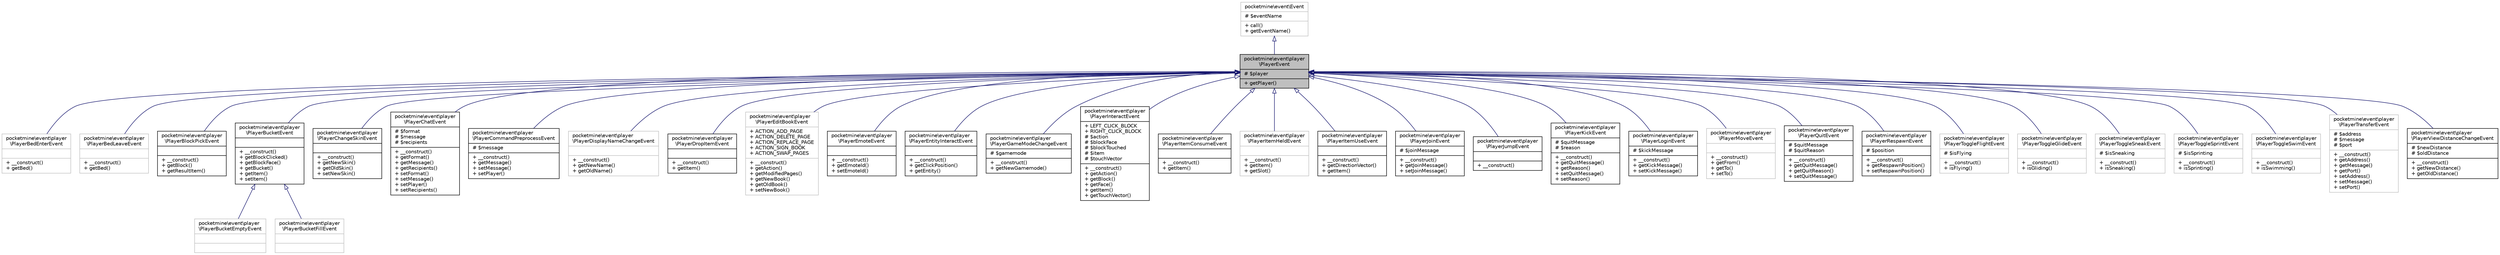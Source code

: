 digraph "pocketmine\event\player\PlayerEvent"
{
 // INTERACTIVE_SVG=YES
 // LATEX_PDF_SIZE
  edge [fontname="Helvetica",fontsize="10",labelfontname="Helvetica",labelfontsize="10"];
  node [fontname="Helvetica",fontsize="10",shape=record];
  Node1 [label="{pocketmine\\event\\player\l\\PlayerEvent\n|# $player\l|+ getPlayer()\l}",height=0.2,width=0.4,color="black", fillcolor="grey75", style="filled", fontcolor="black",tooltip=" "];
  Node2 -> Node1 [dir="back",color="midnightblue",fontsize="10",style="solid",arrowtail="onormal",fontname="Helvetica"];
  Node2 [label="{pocketmine\\event\\Event\n|# $eventName\l|+ call()\l+ getEventName()\l}",height=0.2,width=0.4,color="grey75", fillcolor="white", style="filled",URL="$d1/d2f/classpocketmine_1_1event_1_1_event.html",tooltip=" "];
  Node1 -> Node3 [dir="back",color="midnightblue",fontsize="10",style="solid",arrowtail="onormal",fontname="Helvetica"];
  Node3 [label="{pocketmine\\event\\player\l\\PlayerBedEnterEvent\n||+ __construct()\l+ getBed()\l}",height=0.2,width=0.4,color="grey75", fillcolor="white", style="filled",URL="$d2/dd7/classpocketmine_1_1event_1_1player_1_1_player_bed_enter_event.html",tooltip=" "];
  Node1 -> Node4 [dir="back",color="midnightblue",fontsize="10",style="solid",arrowtail="onormal",fontname="Helvetica"];
  Node4 [label="{pocketmine\\event\\player\l\\PlayerBedLeaveEvent\n||+ __construct()\l+ getBed()\l}",height=0.2,width=0.4,color="grey75", fillcolor="white", style="filled",URL="$db/d4e/classpocketmine_1_1event_1_1player_1_1_player_bed_leave_event.html",tooltip=" "];
  Node1 -> Node5 [dir="back",color="midnightblue",fontsize="10",style="solid",arrowtail="onormal",fontname="Helvetica"];
  Node5 [label="{pocketmine\\event\\player\l\\PlayerBlockPickEvent\n||+ __construct()\l+ getBlock()\l+ getResultItem()\l}",height=0.2,width=0.4,color="black", fillcolor="white", style="filled",URL="$d7/d94/classpocketmine_1_1event_1_1player_1_1_player_block_pick_event.html",tooltip=" "];
  Node1 -> Node6 [dir="back",color="midnightblue",fontsize="10",style="solid",arrowtail="onormal",fontname="Helvetica"];
  Node6 [label="{pocketmine\\event\\player\l\\PlayerBucketEvent\n||+ __construct()\l+ getBlockClicked()\l+ getBlockFace()\l+ getBucket()\l+ getItem()\l+ setItem()\l}",height=0.2,width=0.4,color="black", fillcolor="white", style="filled",URL="$d2/d55/classpocketmine_1_1event_1_1player_1_1_player_bucket_event.html",tooltip=" "];
  Node6 -> Node7 [dir="back",color="midnightblue",fontsize="10",style="solid",arrowtail="onormal",fontname="Helvetica"];
  Node7 [label="{pocketmine\\event\\player\l\\PlayerBucketEmptyEvent\n||}",height=0.2,width=0.4,color="grey75", fillcolor="white", style="filled",URL="$d9/d39/classpocketmine_1_1event_1_1player_1_1_player_bucket_empty_event.html",tooltip=" "];
  Node6 -> Node8 [dir="back",color="midnightblue",fontsize="10",style="solid",arrowtail="onormal",fontname="Helvetica"];
  Node8 [label="{pocketmine\\event\\player\l\\PlayerBucketFillEvent\n||}",height=0.2,width=0.4,color="grey75", fillcolor="white", style="filled",URL="$d6/dba/classpocketmine_1_1event_1_1player_1_1_player_bucket_fill_event.html",tooltip=" "];
  Node1 -> Node9 [dir="back",color="midnightblue",fontsize="10",style="solid",arrowtail="onormal",fontname="Helvetica"];
  Node9 [label="{pocketmine\\event\\player\l\\PlayerChangeSkinEvent\n||+ __construct()\l+ getNewSkin()\l+ getOldSkin()\l+ setNewSkin()\l}",height=0.2,width=0.4,color="black", fillcolor="white", style="filled",URL="$d1/dd8/classpocketmine_1_1event_1_1player_1_1_player_change_skin_event.html",tooltip=" "];
  Node1 -> Node10 [dir="back",color="midnightblue",fontsize="10",style="solid",arrowtail="onormal",fontname="Helvetica"];
  Node10 [label="{pocketmine\\event\\player\l\\PlayerChatEvent\n|# $format\l# $message\l# $recipients\l|+ __construct()\l+ getFormat()\l+ getMessage()\l+ getRecipients()\l+ setFormat()\l+ setMessage()\l+ setPlayer()\l+ setRecipients()\l}",height=0.2,width=0.4,color="black", fillcolor="white", style="filled",URL="$df/d8f/classpocketmine_1_1event_1_1player_1_1_player_chat_event.html",tooltip=" "];
  Node1 -> Node11 [dir="back",color="midnightblue",fontsize="10",style="solid",arrowtail="onormal",fontname="Helvetica"];
  Node11 [label="{pocketmine\\event\\player\l\\PlayerCommandPreprocessEvent\n|# $message\l|+ __construct()\l+ getMessage()\l+ setMessage()\l+ setPlayer()\l}",height=0.2,width=0.4,color="black", fillcolor="white", style="filled",URL="$d3/dd2/classpocketmine_1_1event_1_1player_1_1_player_command_preprocess_event.html",tooltip=" "];
  Node1 -> Node12 [dir="back",color="midnightblue",fontsize="10",style="solid",arrowtail="onormal",fontname="Helvetica"];
  Node12 [label="{pocketmine\\event\\player\l\\PlayerDisplayNameChangeEvent\n||+ __construct()\l+ getNewName()\l+ getOldName()\l}",height=0.2,width=0.4,color="grey75", fillcolor="white", style="filled",URL="$da/dc0/classpocketmine_1_1event_1_1player_1_1_player_display_name_change_event.html",tooltip=" "];
  Node1 -> Node13 [dir="back",color="midnightblue",fontsize="10",style="solid",arrowtail="onormal",fontname="Helvetica"];
  Node13 [label="{pocketmine\\event\\player\l\\PlayerDropItemEvent\n||+ __construct()\l+ getItem()\l}",height=0.2,width=0.4,color="black", fillcolor="white", style="filled",URL="$d2/d16/classpocketmine_1_1event_1_1player_1_1_player_drop_item_event.html",tooltip=" "];
  Node1 -> Node14 [dir="back",color="midnightblue",fontsize="10",style="solid",arrowtail="onormal",fontname="Helvetica"];
  Node14 [label="{pocketmine\\event\\player\l\\PlayerEditBookEvent\n|+ ACTION_ADD_PAGE\l+ ACTION_DELETE_PAGE\l+ ACTION_REPLACE_PAGE\l+ ACTION_SIGN_BOOK\l+ ACTION_SWAP_PAGES\l|+ __construct()\l+ getAction()\l+ getModifiedPages()\l+ getNewBook()\l+ getOldBook()\l+ setNewBook()\l}",height=0.2,width=0.4,color="grey75", fillcolor="white", style="filled",URL="$d5/d38/classpocketmine_1_1event_1_1player_1_1_player_edit_book_event.html",tooltip=" "];
  Node1 -> Node15 [dir="back",color="midnightblue",fontsize="10",style="solid",arrowtail="onormal",fontname="Helvetica"];
  Node15 [label="{pocketmine\\event\\player\l\\PlayerEmoteEvent\n||+ __construct()\l+ getEmoteId()\l+ setEmoteId()\l}",height=0.2,width=0.4,color="black", fillcolor="white", style="filled",URL="$d5/d7c/classpocketmine_1_1event_1_1player_1_1_player_emote_event.html",tooltip=" "];
  Node1 -> Node16 [dir="back",color="midnightblue",fontsize="10",style="solid",arrowtail="onormal",fontname="Helvetica"];
  Node16 [label="{pocketmine\\event\\player\l\\PlayerEntityInteractEvent\n||+ __construct()\l+ getClickPosition()\l+ getEntity()\l}",height=0.2,width=0.4,color="black", fillcolor="white", style="filled",URL="$d0/d26/classpocketmine_1_1event_1_1player_1_1_player_entity_interact_event.html",tooltip=" "];
  Node1 -> Node17 [dir="back",color="midnightblue",fontsize="10",style="solid",arrowtail="onormal",fontname="Helvetica"];
  Node17 [label="{pocketmine\\event\\player\l\\PlayerGameModeChangeEvent\n|# $gamemode\l|+ __construct()\l+ getNewGamemode()\l}",height=0.2,width=0.4,color="black", fillcolor="white", style="filled",URL="$db/d3e/classpocketmine_1_1event_1_1player_1_1_player_game_mode_change_event.html",tooltip=" "];
  Node1 -> Node18 [dir="back",color="midnightblue",fontsize="10",style="solid",arrowtail="onormal",fontname="Helvetica"];
  Node18 [label="{pocketmine\\event\\player\l\\PlayerInteractEvent\n|+ LEFT_CLICK_BLOCK\l+ RIGHT_CLICK_BLOCK\l# $action\l# $blockFace\l# $blockTouched\l# $item\l# $touchVector\l|+ __construct()\l+ getAction()\l+ getBlock()\l+ getFace()\l+ getItem()\l+ getTouchVector()\l}",height=0.2,width=0.4,color="black", fillcolor="white", style="filled",URL="$d8/d28/classpocketmine_1_1event_1_1player_1_1_player_interact_event.html",tooltip=" "];
  Node1 -> Node19 [dir="back",color="midnightblue",fontsize="10",style="solid",arrowtail="onormal",fontname="Helvetica"];
  Node19 [label="{pocketmine\\event\\player\l\\PlayerItemConsumeEvent\n||+ __construct()\l+ getItem()\l}",height=0.2,width=0.4,color="black", fillcolor="white", style="filled",URL="$da/d8e/classpocketmine_1_1event_1_1player_1_1_player_item_consume_event.html",tooltip=" "];
  Node1 -> Node20 [dir="back",color="midnightblue",fontsize="10",style="solid",arrowtail="onormal",fontname="Helvetica"];
  Node20 [label="{pocketmine\\event\\player\l\\PlayerItemHeldEvent\n||+ __construct()\l+ getItem()\l+ getSlot()\l}",height=0.2,width=0.4,color="grey75", fillcolor="white", style="filled",URL="$dd/de9/classpocketmine_1_1event_1_1player_1_1_player_item_held_event.html",tooltip=" "];
  Node1 -> Node21 [dir="back",color="midnightblue",fontsize="10",style="solid",arrowtail="onormal",fontname="Helvetica"];
  Node21 [label="{pocketmine\\event\\player\l\\PlayerItemUseEvent\n||+ __construct()\l+ getDirectionVector()\l+ getItem()\l}",height=0.2,width=0.4,color="black", fillcolor="white", style="filled",URL="$dd/dbd/classpocketmine_1_1event_1_1player_1_1_player_item_use_event.html",tooltip=" "];
  Node1 -> Node22 [dir="back",color="midnightblue",fontsize="10",style="solid",arrowtail="onormal",fontname="Helvetica"];
  Node22 [label="{pocketmine\\event\\player\l\\PlayerJoinEvent\n|# $joinMessage\l|+ __construct()\l+ getJoinMessage()\l+ setJoinMessage()\l}",height=0.2,width=0.4,color="black", fillcolor="white", style="filled",URL="$d7/dcc/classpocketmine_1_1event_1_1player_1_1_player_join_event.html",tooltip=" "];
  Node1 -> Node23 [dir="back",color="midnightblue",fontsize="10",style="solid",arrowtail="onormal",fontname="Helvetica"];
  Node23 [label="{pocketmine\\event\\player\l\\PlayerJumpEvent\n||+ __construct()\l}",height=0.2,width=0.4,color="black", fillcolor="white", style="filled",URL="$d8/d8f/classpocketmine_1_1event_1_1player_1_1_player_jump_event.html",tooltip=" "];
  Node1 -> Node24 [dir="back",color="midnightblue",fontsize="10",style="solid",arrowtail="onormal",fontname="Helvetica"];
  Node24 [label="{pocketmine\\event\\player\l\\PlayerKickEvent\n|# $quitMessage\l# $reason\l|+ __construct()\l+ getQuitMessage()\l+ getReason()\l+ setQuitMessage()\l+ setReason()\l}",height=0.2,width=0.4,color="black", fillcolor="white", style="filled",URL="$d9/dd8/classpocketmine_1_1event_1_1player_1_1_player_kick_event.html",tooltip=" "];
  Node1 -> Node25 [dir="back",color="midnightblue",fontsize="10",style="solid",arrowtail="onormal",fontname="Helvetica"];
  Node25 [label="{pocketmine\\event\\player\l\\PlayerLoginEvent\n|# $kickMessage\l|+ __construct()\l+ getKickMessage()\l+ setKickMessage()\l}",height=0.2,width=0.4,color="black", fillcolor="white", style="filled",URL="$d6/d15/classpocketmine_1_1event_1_1player_1_1_player_login_event.html",tooltip=" "];
  Node1 -> Node26 [dir="back",color="midnightblue",fontsize="10",style="solid",arrowtail="onormal",fontname="Helvetica"];
  Node26 [label="{pocketmine\\event\\player\l\\PlayerMoveEvent\n||+ __construct()\l+ getFrom()\l+ getTo()\l+ setTo()\l}",height=0.2,width=0.4,color="grey75", fillcolor="white", style="filled",URL="$d3/d49/classpocketmine_1_1event_1_1player_1_1_player_move_event.html",tooltip=" "];
  Node1 -> Node27 [dir="back",color="midnightblue",fontsize="10",style="solid",arrowtail="onormal",fontname="Helvetica"];
  Node27 [label="{pocketmine\\event\\player\l\\PlayerQuitEvent\n|# $quitMessage\l# $quitReason\l|+ __construct()\l+ getQuitMessage()\l+ getQuitReason()\l+ setQuitMessage()\l}",height=0.2,width=0.4,color="black", fillcolor="white", style="filled",URL="$df/d81/classpocketmine_1_1event_1_1player_1_1_player_quit_event.html",tooltip=" "];
  Node1 -> Node28 [dir="back",color="midnightblue",fontsize="10",style="solid",arrowtail="onormal",fontname="Helvetica"];
  Node28 [label="{pocketmine\\event\\player\l\\PlayerRespawnEvent\n|# $position\l|+ __construct()\l+ getRespawnPosition()\l+ setRespawnPosition()\l}",height=0.2,width=0.4,color="black", fillcolor="white", style="filled",URL="$de/d1c/classpocketmine_1_1event_1_1player_1_1_player_respawn_event.html",tooltip=" "];
  Node1 -> Node29 [dir="back",color="midnightblue",fontsize="10",style="solid",arrowtail="onormal",fontname="Helvetica"];
  Node29 [label="{pocketmine\\event\\player\l\\PlayerToggleFlightEvent\n|# $isFlying\l|+ __construct()\l+ isFlying()\l}",height=0.2,width=0.4,color="grey75", fillcolor="white", style="filled",URL="$df/d48/classpocketmine_1_1event_1_1player_1_1_player_toggle_flight_event.html",tooltip=" "];
  Node1 -> Node30 [dir="back",color="midnightblue",fontsize="10",style="solid",arrowtail="onormal",fontname="Helvetica"];
  Node30 [label="{pocketmine\\event\\player\l\\PlayerToggleGlideEvent\n||+ __construct()\l+ isGliding()\l}",height=0.2,width=0.4,color="grey75", fillcolor="white", style="filled",URL="$d7/d32/classpocketmine_1_1event_1_1player_1_1_player_toggle_glide_event.html",tooltip=" "];
  Node1 -> Node31 [dir="back",color="midnightblue",fontsize="10",style="solid",arrowtail="onormal",fontname="Helvetica"];
  Node31 [label="{pocketmine\\event\\player\l\\PlayerToggleSneakEvent\n|# $isSneaking\l|+ __construct()\l+ isSneaking()\l}",height=0.2,width=0.4,color="grey75", fillcolor="white", style="filled",URL="$d1/d8b/classpocketmine_1_1event_1_1player_1_1_player_toggle_sneak_event.html",tooltip=" "];
  Node1 -> Node32 [dir="back",color="midnightblue",fontsize="10",style="solid",arrowtail="onormal",fontname="Helvetica"];
  Node32 [label="{pocketmine\\event\\player\l\\PlayerToggleSprintEvent\n|# $isSprinting\l|+ __construct()\l+ isSprinting()\l}",height=0.2,width=0.4,color="grey75", fillcolor="white", style="filled",URL="$d0/da3/classpocketmine_1_1event_1_1player_1_1_player_toggle_sprint_event.html",tooltip=" "];
  Node1 -> Node33 [dir="back",color="midnightblue",fontsize="10",style="solid",arrowtail="onormal",fontname="Helvetica"];
  Node33 [label="{pocketmine\\event\\player\l\\PlayerToggleSwimEvent\n||+ __construct()\l+ isSwimming()\l}",height=0.2,width=0.4,color="grey75", fillcolor="white", style="filled",URL="$df/dd4/classpocketmine_1_1event_1_1player_1_1_player_toggle_swim_event.html",tooltip=" "];
  Node1 -> Node34 [dir="back",color="midnightblue",fontsize="10",style="solid",arrowtail="onormal",fontname="Helvetica"];
  Node34 [label="{pocketmine\\event\\player\l\\PlayerTransferEvent\n|# $address\l# $message\l# $port\l|+ __construct()\l+ getAddress()\l+ getMessage()\l+ getPort()\l+ setAddress()\l+ setMessage()\l+ setPort()\l}",height=0.2,width=0.4,color="grey75", fillcolor="white", style="filled",URL="$de/d6c/classpocketmine_1_1event_1_1player_1_1_player_transfer_event.html",tooltip=" "];
  Node1 -> Node35 [dir="back",color="midnightblue",fontsize="10",style="solid",arrowtail="onormal",fontname="Helvetica"];
  Node35 [label="{pocketmine\\event\\player\l\\PlayerViewDistanceChangeEvent\n|# $newDistance\l# $oldDistance\l|+ __construct()\l+ getNewDistance()\l+ getOldDistance()\l}",height=0.2,width=0.4,color="black", fillcolor="white", style="filled",URL="$d9/d54/classpocketmine_1_1event_1_1player_1_1_player_view_distance_change_event.html",tooltip=" "];
}
